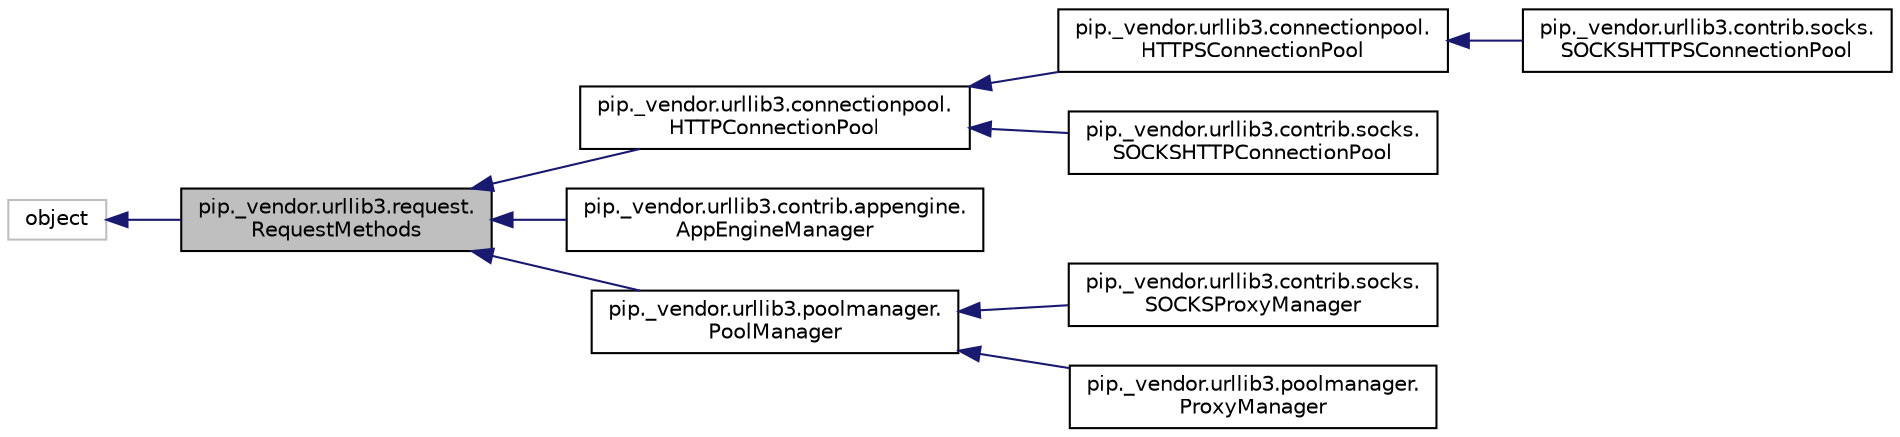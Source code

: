 digraph "pip._vendor.urllib3.request.RequestMethods"
{
 // LATEX_PDF_SIZE
  edge [fontname="Helvetica",fontsize="10",labelfontname="Helvetica",labelfontsize="10"];
  node [fontname="Helvetica",fontsize="10",shape=record];
  rankdir="LR";
  Node1 [label="pip._vendor.urllib3.request.\lRequestMethods",height=0.2,width=0.4,color="black", fillcolor="grey75", style="filled", fontcolor="black",tooltip=" "];
  Node2 -> Node1 [dir="back",color="midnightblue",fontsize="10",style="solid",fontname="Helvetica"];
  Node2 [label="object",height=0.2,width=0.4,color="grey75", fillcolor="white", style="filled",tooltip=" "];
  Node1 -> Node3 [dir="back",color="midnightblue",fontsize="10",style="solid",fontname="Helvetica"];
  Node3 [label="pip._vendor.urllib3.connectionpool.\lHTTPConnectionPool",height=0.2,width=0.4,color="black", fillcolor="white", style="filled",URL="$d7/d7c/classpip_1_1__vendor_1_1urllib3_1_1connectionpool_1_1_h_t_t_p_connection_pool.html",tooltip=" "];
  Node3 -> Node4 [dir="back",color="midnightblue",fontsize="10",style="solid",fontname="Helvetica"];
  Node4 [label="pip._vendor.urllib3.connectionpool.\lHTTPSConnectionPool",height=0.2,width=0.4,color="black", fillcolor="white", style="filled",URL="$d1/db3/classpip_1_1__vendor_1_1urllib3_1_1connectionpool_1_1_h_t_t_p_s_connection_pool.html",tooltip=" "];
  Node4 -> Node5 [dir="back",color="midnightblue",fontsize="10",style="solid",fontname="Helvetica"];
  Node5 [label="pip._vendor.urllib3.contrib.socks.\lSOCKSHTTPSConnectionPool",height=0.2,width=0.4,color="black", fillcolor="white", style="filled",URL="$dc/dee/classpip_1_1__vendor_1_1urllib3_1_1contrib_1_1socks_1_1_s_o_c_k_s_h_t_t_p_s_connection_pool.html",tooltip=" "];
  Node3 -> Node6 [dir="back",color="midnightblue",fontsize="10",style="solid",fontname="Helvetica"];
  Node6 [label="pip._vendor.urllib3.contrib.socks.\lSOCKSHTTPConnectionPool",height=0.2,width=0.4,color="black", fillcolor="white", style="filled",URL="$d8/df4/classpip_1_1__vendor_1_1urllib3_1_1contrib_1_1socks_1_1_s_o_c_k_s_h_t_t_p_connection_pool.html",tooltip=" "];
  Node1 -> Node7 [dir="back",color="midnightblue",fontsize="10",style="solid",fontname="Helvetica"];
  Node7 [label="pip._vendor.urllib3.contrib.appengine.\lAppEngineManager",height=0.2,width=0.4,color="black", fillcolor="white", style="filled",URL="$d6/da8/classpip_1_1__vendor_1_1urllib3_1_1contrib_1_1appengine_1_1_app_engine_manager.html",tooltip=" "];
  Node1 -> Node8 [dir="back",color="midnightblue",fontsize="10",style="solid",fontname="Helvetica"];
  Node8 [label="pip._vendor.urllib3.poolmanager.\lPoolManager",height=0.2,width=0.4,color="black", fillcolor="white", style="filled",URL="$db/d75/classpip_1_1__vendor_1_1urllib3_1_1poolmanager_1_1_pool_manager.html",tooltip=" "];
  Node8 -> Node9 [dir="back",color="midnightblue",fontsize="10",style="solid",fontname="Helvetica"];
  Node9 [label="pip._vendor.urllib3.contrib.socks.\lSOCKSProxyManager",height=0.2,width=0.4,color="black", fillcolor="white", style="filled",URL="$d3/d53/classpip_1_1__vendor_1_1urllib3_1_1contrib_1_1socks_1_1_s_o_c_k_s_proxy_manager.html",tooltip=" "];
  Node8 -> Node10 [dir="back",color="midnightblue",fontsize="10",style="solid",fontname="Helvetica"];
  Node10 [label="pip._vendor.urllib3.poolmanager.\lProxyManager",height=0.2,width=0.4,color="black", fillcolor="white", style="filled",URL="$d6/df4/classpip_1_1__vendor_1_1urllib3_1_1poolmanager_1_1_proxy_manager.html",tooltip=" "];
}
